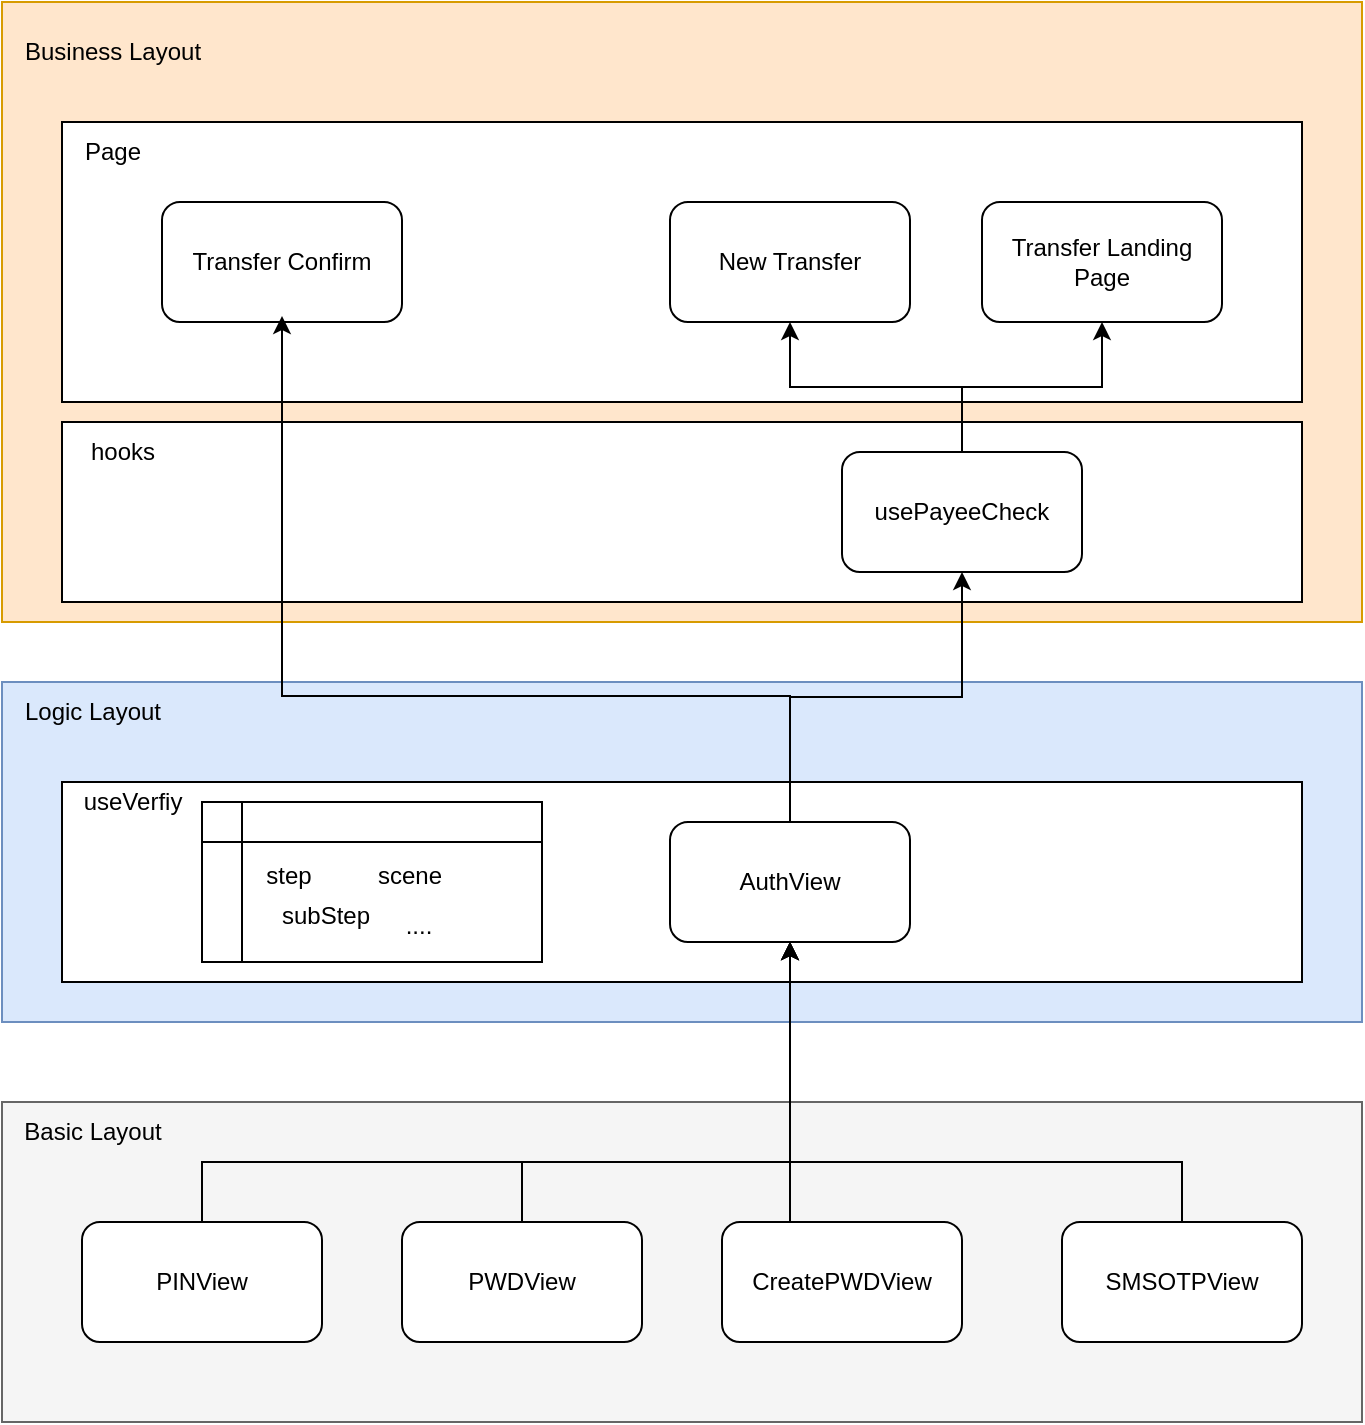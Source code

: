 <mxfile version="20.4.0" type="github"><diagram id="tug-MrQS2ArPpJNBZUA7" name="第 1 页"><mxGraphModel dx="1234" dy="1905" grid="1" gridSize="10" guides="1" tooltips="1" connect="1" arrows="1" fold="1" page="1" pageScale="1" pageWidth="827" pageHeight="1169" math="0" shadow="0"><root><mxCell id="0"/><mxCell id="1" parent="0"/><mxCell id="47pUHz8qlLQvw9tdH5vL-11" value="" style="rounded=0;whiteSpace=wrap;html=1;fillColor=#dae8fc;strokeColor=#6c8ebf;" parent="1" vertex="1"><mxGeometry x="80" y="330" width="680" height="170" as="geometry"/></mxCell><mxCell id="47pUHz8qlLQvw9tdH5vL-1" value="" style="rounded=0;whiteSpace=wrap;html=1;fillColor=#ffe6cc;strokeColor=#d79b00;" parent="1" vertex="1"><mxGeometry x="80" y="-10" width="680" height="310" as="geometry"/></mxCell><mxCell id="47pUHz8qlLQvw9tdH5vL-2" value="" style="rounded=0;whiteSpace=wrap;html=1;" parent="1" vertex="1"><mxGeometry x="110" y="50" width="620" height="140" as="geometry"/></mxCell><mxCell id="47pUHz8qlLQvw9tdH5vL-3" value="Page" style="text;html=1;align=center;verticalAlign=middle;resizable=0;points=[];autosize=1;strokeColor=none;fillColor=none;" parent="1" vertex="1"><mxGeometry x="110" y="50" width="50" height="30" as="geometry"/></mxCell><mxCell id="47pUHz8qlLQvw9tdH5vL-4" value="Transfer Confirm" style="rounded=1;whiteSpace=wrap;html=1;fontFamily=Helvetica;fontSize=12;fontColor=default;align=center;strokeColor=default;fillColor=default;" parent="1" vertex="1"><mxGeometry x="160" y="90" width="120" height="60" as="geometry"/></mxCell><mxCell id="47pUHz8qlLQvw9tdH5vL-5" value="New Transfer" style="rounded=1;whiteSpace=wrap;html=1;fontFamily=Helvetica;fontSize=12;fontColor=default;align=center;strokeColor=default;fillColor=default;" parent="1" vertex="1"><mxGeometry x="414" y="90" width="120" height="60" as="geometry"/></mxCell><mxCell id="47pUHz8qlLQvw9tdH5vL-6" value="" style="rounded=0;whiteSpace=wrap;html=1;" parent="1" vertex="1"><mxGeometry x="110" y="380" width="620" height="100" as="geometry"/></mxCell><mxCell id="47pUHz8qlLQvw9tdH5vL-8" value="AuthView" style="rounded=1;whiteSpace=wrap;html=1;" parent="1" vertex="1"><mxGeometry x="414" y="400" width="120" height="60" as="geometry"/></mxCell><mxCell id="47pUHz8qlLQvw9tdH5vL-9" value="&lt;span style=&quot;&quot;&gt;useVerfiy&lt;/span&gt;" style="text;html=1;align=center;verticalAlign=middle;resizable=0;points=[];autosize=1;strokeColor=none;fillColor=none;" parent="1" vertex="1"><mxGeometry x="110" y="375" width="70" height="30" as="geometry"/></mxCell><mxCell id="47pUHz8qlLQvw9tdH5vL-10" value="Business Layout" style="text;html=1;align=center;verticalAlign=middle;resizable=0;points=[];autosize=1;strokeColor=none;fillColor=none;" parent="1" vertex="1"><mxGeometry x="80" width="110" height="30" as="geometry"/></mxCell><mxCell id="47pUHz8qlLQvw9tdH5vL-12" value="Logic Layout" style="text;html=1;align=center;verticalAlign=middle;resizable=0;points=[];autosize=1;strokeColor=none;fillColor=none;" parent="1" vertex="1"><mxGeometry x="80" y="330" width="90" height="30" as="geometry"/></mxCell><mxCell id="47pUHz8qlLQvw9tdH5vL-13" value="" style="rounded=0;whiteSpace=wrap;html=1;fillColor=#f5f5f5;fontColor=#333333;strokeColor=#666666;" parent="1" vertex="1"><mxGeometry x="80" y="540" width="680" height="160" as="geometry"/></mxCell><mxCell id="47pUHz8qlLQvw9tdH5vL-14" value="Basic Layout" style="text;html=1;align=center;verticalAlign=middle;resizable=0;points=[];autosize=1;strokeColor=none;fillColor=none;" parent="1" vertex="1"><mxGeometry x="80" y="540" width="90" height="30" as="geometry"/></mxCell><mxCell id="47pUHz8qlLQvw9tdH5vL-22" value="" style="group" parent="1" vertex="1" connectable="0"><mxGeometry x="180" y="390" width="170" height="80" as="geometry"/></mxCell><mxCell id="47pUHz8qlLQvw9tdH5vL-20" value="" style="shape=internalStorage;whiteSpace=wrap;html=1;backgroundOutline=1;" parent="47pUHz8qlLQvw9tdH5vL-22" vertex="1"><mxGeometry width="170" height="80" as="geometry"/></mxCell><mxCell id="47pUHz8qlLQvw9tdH5vL-15" value="step" style="text;html=1;strokeColor=none;fillColor=none;align=center;verticalAlign=middle;whiteSpace=wrap;rounded=0;" parent="47pUHz8qlLQvw9tdH5vL-22" vertex="1"><mxGeometry x="17" y="26.67" width="53" height="20" as="geometry"/></mxCell><mxCell id="47pUHz8qlLQvw9tdH5vL-16" value="scene" style="text;html=1;strokeColor=none;fillColor=none;align=center;verticalAlign=middle;whiteSpace=wrap;rounded=0;" parent="47pUHz8qlLQvw9tdH5vL-22" vertex="1"><mxGeometry x="80" y="26.67" width="47.5" height="20" as="geometry"/></mxCell><mxCell id="47pUHz8qlLQvw9tdH5vL-17" value="subStep" style="text;html=1;strokeColor=none;fillColor=none;align=center;verticalAlign=middle;whiteSpace=wrap;rounded=0;" parent="47pUHz8qlLQvw9tdH5vL-22" vertex="1"><mxGeometry x="34" y="46.67" width="56" height="20" as="geometry"/></mxCell><mxCell id="47pUHz8qlLQvw9tdH5vL-21" value="...." style="text;html=1;align=center;verticalAlign=middle;resizable=0;points=[];autosize=1;strokeColor=none;fillColor=none;" parent="47pUHz8qlLQvw9tdH5vL-22" vertex="1"><mxGeometry x="87.5" y="46.67" width="40" height="30" as="geometry"/></mxCell><mxCell id="47pUHz8qlLQvw9tdH5vL-28" style="edgeStyle=orthogonalEdgeStyle;rounded=0;orthogonalLoop=1;jettySize=auto;html=1;" parent="1" source="47pUHz8qlLQvw9tdH5vL-24" target="47pUHz8qlLQvw9tdH5vL-8" edge="1"><mxGeometry relative="1" as="geometry"><Array as="points"><mxPoint x="180" y="570"/><mxPoint x="474" y="570"/></Array></mxGeometry></mxCell><mxCell id="47pUHz8qlLQvw9tdH5vL-24" value="PINView" style="rounded=1;whiteSpace=wrap;html=1;" parent="1" vertex="1"><mxGeometry x="120" y="600" width="120" height="60" as="geometry"/></mxCell><mxCell id="47pUHz8qlLQvw9tdH5vL-29" style="edgeStyle=orthogonalEdgeStyle;rounded=0;orthogonalLoop=1;jettySize=auto;html=1;entryX=0.5;entryY=1;entryDx=0;entryDy=0;" parent="1" source="47pUHz8qlLQvw9tdH5vL-25" target="47pUHz8qlLQvw9tdH5vL-8" edge="1"><mxGeometry relative="1" as="geometry"><Array as="points"><mxPoint x="340" y="570"/><mxPoint x="474" y="570"/></Array></mxGeometry></mxCell><mxCell id="47pUHz8qlLQvw9tdH5vL-25" value="PWDView" style="rounded=1;whiteSpace=wrap;html=1;" parent="1" vertex="1"><mxGeometry x="280" y="600" width="120" height="60" as="geometry"/></mxCell><mxCell id="47pUHz8qlLQvw9tdH5vL-30" style="edgeStyle=orthogonalEdgeStyle;rounded=0;orthogonalLoop=1;jettySize=auto;html=1;" parent="1" source="47pUHz8qlLQvw9tdH5vL-26" target="47pUHz8qlLQvw9tdH5vL-8" edge="1"><mxGeometry relative="1" as="geometry"><Array as="points"><mxPoint x="474" y="580"/><mxPoint x="474" y="580"/></Array></mxGeometry></mxCell><mxCell id="47pUHz8qlLQvw9tdH5vL-26" value="CreatePWDView" style="rounded=1;whiteSpace=wrap;html=1;" parent="1" vertex="1"><mxGeometry x="440" y="600" width="120" height="60" as="geometry"/></mxCell><mxCell id="47pUHz8qlLQvw9tdH5vL-31" style="edgeStyle=orthogonalEdgeStyle;rounded=0;orthogonalLoop=1;jettySize=auto;html=1;entryX=0.5;entryY=1;entryDx=0;entryDy=0;" parent="1" source="47pUHz8qlLQvw9tdH5vL-27" target="47pUHz8qlLQvw9tdH5vL-8" edge="1"><mxGeometry relative="1" as="geometry"><Array as="points"><mxPoint x="670" y="570"/><mxPoint x="474" y="570"/></Array></mxGeometry></mxCell><mxCell id="47pUHz8qlLQvw9tdH5vL-27" value="SMSOTPView" style="rounded=1;whiteSpace=wrap;html=1;" parent="1" vertex="1"><mxGeometry x="610" y="600" width="120" height="60" as="geometry"/></mxCell><mxCell id="wXyz6Q06AJI_B1UI5oNw-1" value="Transfer Landing Page" style="rounded=1;whiteSpace=wrap;html=1;fontFamily=Helvetica;fontSize=12;fontColor=default;align=center;strokeColor=default;fillColor=default;" vertex="1" parent="1"><mxGeometry x="570" y="90" width="120" height="60" as="geometry"/></mxCell><mxCell id="wXyz6Q06AJI_B1UI5oNw-2" value="" style="rounded=0;whiteSpace=wrap;html=1;" vertex="1" parent="1"><mxGeometry x="110" y="200" width="620" height="90" as="geometry"/></mxCell><mxCell id="wXyz6Q06AJI_B1UI5oNw-6" style="edgeStyle=orthogonalEdgeStyle;rounded=0;orthogonalLoop=1;jettySize=auto;html=1;" edge="1" parent="1" source="wXyz6Q06AJI_B1UI5oNw-3" target="47pUHz8qlLQvw9tdH5vL-5"><mxGeometry relative="1" as="geometry"/></mxCell><mxCell id="wXyz6Q06AJI_B1UI5oNw-7" style="edgeStyle=orthogonalEdgeStyle;rounded=0;orthogonalLoop=1;jettySize=auto;html=1;" edge="1" parent="1" source="wXyz6Q06AJI_B1UI5oNw-3" target="wXyz6Q06AJI_B1UI5oNw-1"><mxGeometry relative="1" as="geometry"/></mxCell><mxCell id="wXyz6Q06AJI_B1UI5oNw-3" value="usePayeeCheck" style="rounded=1;whiteSpace=wrap;html=1;fontFamily=Helvetica;fontSize=12;fontColor=default;align=center;strokeColor=default;fillColor=default;" vertex="1" parent="1"><mxGeometry x="500" y="215" width="120" height="60" as="geometry"/></mxCell><mxCell id="47pUHz8qlLQvw9tdH5vL-19" style="edgeStyle=orthogonalEdgeStyle;rounded=0;orthogonalLoop=1;jettySize=auto;html=1;entryX=0.5;entryY=1;entryDx=0;entryDy=0;" parent="1" edge="1"><mxGeometry relative="1" as="geometry"><Array as="points"><mxPoint x="474" y="337"/><mxPoint x="220" y="337"/></Array><mxPoint x="474" y="397" as="sourcePoint"/><mxPoint x="220" y="147" as="targetPoint"/></mxGeometry></mxCell><mxCell id="wXyz6Q06AJI_B1UI5oNw-4" value="hooks" style="text;html=1;align=center;verticalAlign=middle;resizable=0;points=[];autosize=1;strokeColor=none;fillColor=none;" vertex="1" parent="1"><mxGeometry x="110" y="200" width="60" height="30" as="geometry"/></mxCell><mxCell id="wXyz6Q06AJI_B1UI5oNw-5" style="edgeStyle=orthogonalEdgeStyle;rounded=0;orthogonalLoop=1;jettySize=auto;html=1;entryX=0.5;entryY=1;entryDx=0;entryDy=0;" edge="1" parent="1" source="47pUHz8qlLQvw9tdH5vL-8" target="wXyz6Q06AJI_B1UI5oNw-3"><mxGeometry relative="1" as="geometry"/></mxCell></root></mxGraphModel></diagram></mxfile>